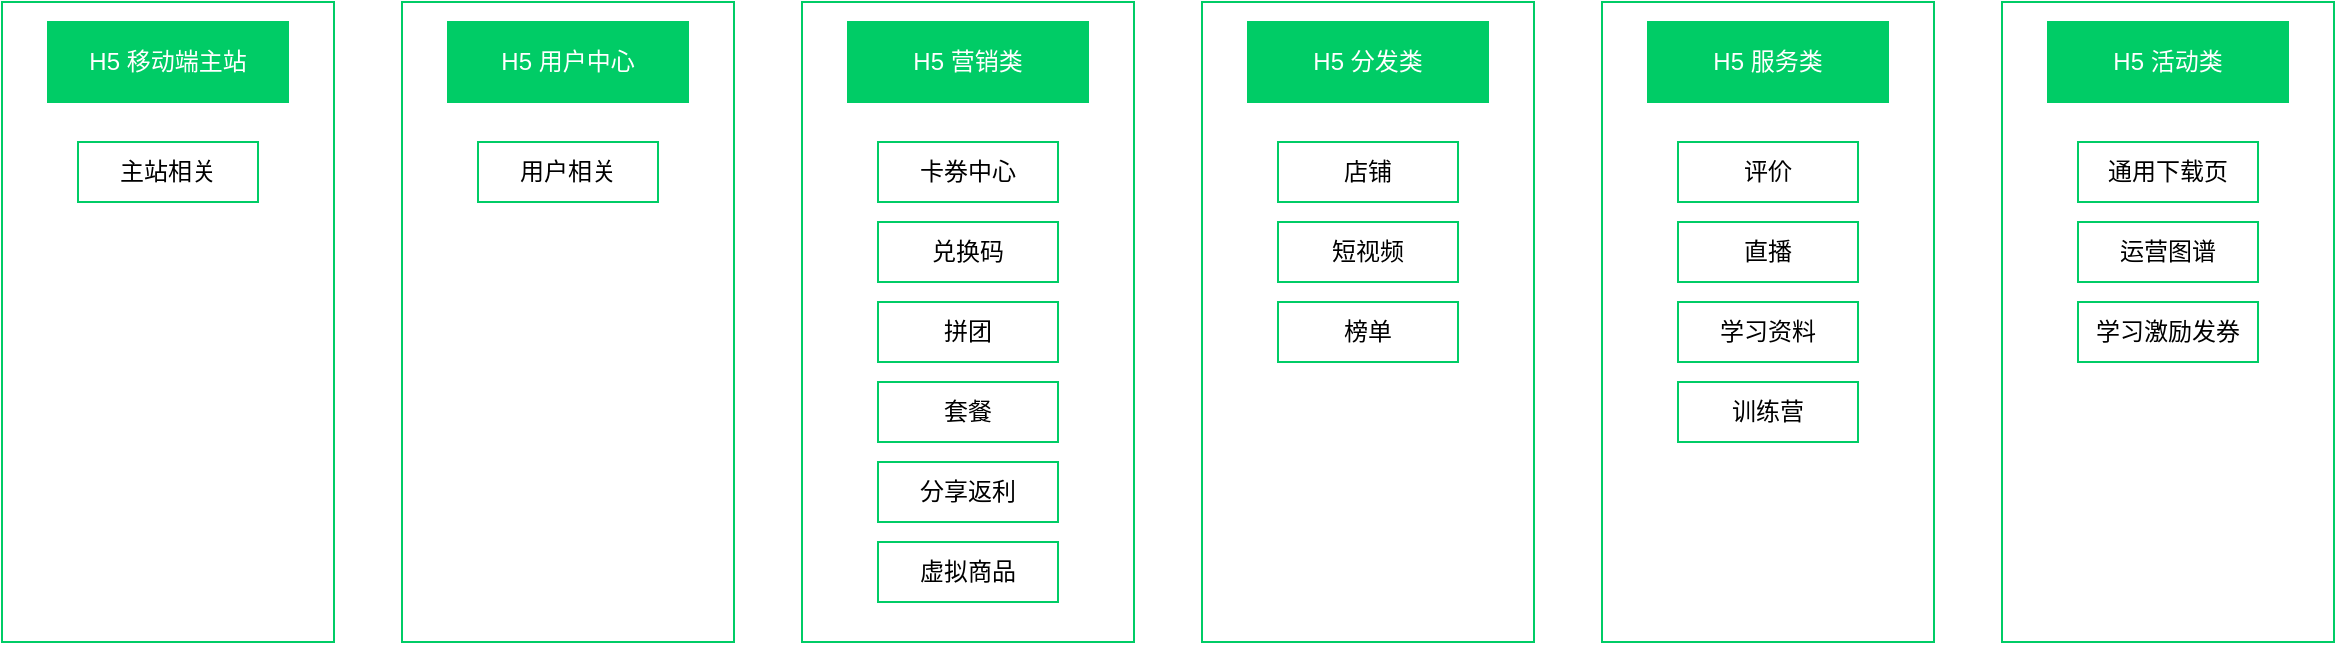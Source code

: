 <mxfile version="13.8.5" type="github">
  <diagram id="gfnUJu7TLGORwSLl_J-d" name="Page-1">
    <mxGraphModel dx="1854" dy="726" grid="1" gridSize="10" guides="1" tooltips="1" connect="1" arrows="1" fold="1" page="1" pageScale="1" pageWidth="827" pageHeight="1169" math="0" shadow="0">
      <root>
        <mxCell id="0" />
        <mxCell id="1" parent="0" />
        <mxCell id="xJqPMLtHzBKI9CbUthfr-11" value="" style="rounded=0;whiteSpace=wrap;html=1;strokeColor=#00CC66;fillColor=#FFFFFF;" parent="1" vertex="1">
          <mxGeometry x="-130" y="190" width="166" height="320" as="geometry" />
        </mxCell>
        <mxCell id="KTYjkmk88nUUxBB73JGT-1" value="&lt;font color=&quot;#ffffff&quot;&gt;H5 移动端主站&lt;/font&gt;" style="rounded=0;whiteSpace=wrap;html=1;strokeColor=#00CC66;fillColor=#00CC66;" parent="1" vertex="1">
          <mxGeometry x="-107" y="200" width="120" height="40" as="geometry" />
        </mxCell>
        <mxCell id="xJqPMLtHzBKI9CbUthfr-13" value="" style="rounded=0;whiteSpace=wrap;html=1;strokeColor=#00CC66;fillColor=#FFFFFF;" parent="1" vertex="1">
          <mxGeometry x="270" y="190" width="166" height="320" as="geometry" />
        </mxCell>
        <mxCell id="xJqPMLtHzBKI9CbUthfr-14" value="&lt;span style=&quot;color: rgb(255 , 255 , 255)&quot;&gt;H5 营销类&lt;/span&gt;" style="rounded=0;whiteSpace=wrap;html=1;strokeColor=#00CC66;fillColor=#00CC66;" parent="1" vertex="1">
          <mxGeometry x="293" y="200" width="120" height="40" as="geometry" />
        </mxCell>
        <mxCell id="xJqPMLtHzBKI9CbUthfr-15" value="卡券中心" style="rounded=0;whiteSpace=wrap;html=1;strokeColor=#00CC66;fillColor=#FFFFFF;" parent="1" vertex="1">
          <mxGeometry x="308" y="260" width="90" height="30" as="geometry" />
        </mxCell>
        <mxCell id="xJqPMLtHzBKI9CbUthfr-16" value="兑换码" style="rounded=0;whiteSpace=wrap;html=1;strokeColor=#00CC66;fillColor=#FFFFFF;" parent="1" vertex="1">
          <mxGeometry x="308" y="300" width="90" height="30" as="geometry" />
        </mxCell>
        <mxCell id="xJqPMLtHzBKI9CbUthfr-17" value="拼团" style="rounded=0;whiteSpace=wrap;html=1;strokeColor=#00CC66;fillColor=#FFFFFF;" parent="1" vertex="1">
          <mxGeometry x="308" y="340" width="90" height="30" as="geometry" />
        </mxCell>
        <mxCell id="xJqPMLtHzBKI9CbUthfr-18" value="套餐" style="rounded=0;whiteSpace=wrap;html=1;strokeColor=#00CC66;fillColor=#FFFFFF;" parent="1" vertex="1">
          <mxGeometry x="308" y="380" width="90" height="30" as="geometry" />
        </mxCell>
        <mxCell id="xJqPMLtHzBKI9CbUthfr-19" value="分享返利" style="rounded=0;whiteSpace=wrap;html=1;strokeColor=#00CC66;fillColor=#FFFFFF;" parent="1" vertex="1">
          <mxGeometry x="308" y="420" width="90" height="30" as="geometry" />
        </mxCell>
        <mxCell id="xJqPMLtHzBKI9CbUthfr-20" value="虚拟商品" style="rounded=0;whiteSpace=wrap;html=1;strokeColor=#00CC66;fillColor=#FFFFFF;" parent="1" vertex="1">
          <mxGeometry x="308" y="460" width="90" height="30" as="geometry" />
        </mxCell>
        <mxCell id="xJqPMLtHzBKI9CbUthfr-28" value="" style="rounded=0;whiteSpace=wrap;html=1;strokeColor=#00CC66;fillColor=#FFFFFF;" parent="1" vertex="1">
          <mxGeometry x="470" y="190" width="166" height="320" as="geometry" />
        </mxCell>
        <mxCell id="xJqPMLtHzBKI9CbUthfr-29" value="&lt;span style=&quot;color: rgb(255 , 255 , 255)&quot;&gt;H5 分发类&lt;/span&gt;" style="rounded=0;whiteSpace=wrap;html=1;strokeColor=#00CC66;fillColor=#00CC66;" parent="1" vertex="1">
          <mxGeometry x="493" y="200" width="120" height="40" as="geometry" />
        </mxCell>
        <mxCell id="xJqPMLtHzBKI9CbUthfr-30" value="店铺" style="rounded=0;whiteSpace=wrap;html=1;strokeColor=#00CC66;fillColor=#FFFFFF;" parent="1" vertex="1">
          <mxGeometry x="508" y="260" width="90" height="30" as="geometry" />
        </mxCell>
        <mxCell id="xJqPMLtHzBKI9CbUthfr-31" value="短视频" style="rounded=0;whiteSpace=wrap;html=1;strokeColor=#00CC66;fillColor=#FFFFFF;" parent="1" vertex="1">
          <mxGeometry x="508" y="300" width="90" height="30" as="geometry" />
        </mxCell>
        <mxCell id="xJqPMLtHzBKI9CbUthfr-32" value="榜单" style="rounded=0;whiteSpace=wrap;html=1;strokeColor=#00CC66;fillColor=#FFFFFF;" parent="1" vertex="1">
          <mxGeometry x="508" y="340" width="90" height="30" as="geometry" />
        </mxCell>
        <mxCell id="xJqPMLtHzBKI9CbUthfr-44" value="" style="rounded=0;whiteSpace=wrap;html=1;strokeColor=#00CC66;fillColor=#FFFFFF;" parent="1" vertex="1">
          <mxGeometry x="670" y="190" width="166" height="320" as="geometry" />
        </mxCell>
        <mxCell id="xJqPMLtHzBKI9CbUthfr-45" value="&lt;span style=&quot;color: rgb(255 , 255 , 255)&quot;&gt;H5 服务类&lt;/span&gt;" style="rounded=0;whiteSpace=wrap;html=1;strokeColor=#00CC66;fillColor=#00CC66;" parent="1" vertex="1">
          <mxGeometry x="693" y="200" width="120" height="40" as="geometry" />
        </mxCell>
        <mxCell id="xJqPMLtHzBKI9CbUthfr-46" value="评价" style="rounded=0;whiteSpace=wrap;html=1;strokeColor=#00CC66;fillColor=#FFFFFF;" parent="1" vertex="1">
          <mxGeometry x="708" y="260" width="90" height="30" as="geometry" />
        </mxCell>
        <mxCell id="xJqPMLtHzBKI9CbUthfr-47" value="直播" style="rounded=0;whiteSpace=wrap;html=1;strokeColor=#00CC66;fillColor=#FFFFFF;" parent="1" vertex="1">
          <mxGeometry x="708" y="300" width="90" height="30" as="geometry" />
        </mxCell>
        <mxCell id="xJqPMLtHzBKI9CbUthfr-48" value="学习资料" style="rounded=0;whiteSpace=wrap;html=1;strokeColor=#00CC66;fillColor=#FFFFFF;" parent="1" vertex="1">
          <mxGeometry x="708" y="340" width="90" height="30" as="geometry" />
        </mxCell>
        <mxCell id="xJqPMLtHzBKI9CbUthfr-49" value="训练营" style="rounded=0;whiteSpace=wrap;html=1;strokeColor=#00CC66;fillColor=#FFFFFF;" parent="1" vertex="1">
          <mxGeometry x="708" y="380" width="90" height="30" as="geometry" />
        </mxCell>
        <mxCell id="xJqPMLtHzBKI9CbUthfr-52" value="" style="rounded=0;whiteSpace=wrap;html=1;strokeColor=#00CC66;fillColor=#FFFFFF;" parent="1" vertex="1">
          <mxGeometry x="70" y="190" width="166" height="320" as="geometry" />
        </mxCell>
        <mxCell id="xJqPMLtHzBKI9CbUthfr-53" value="&lt;span style=&quot;color: rgb(255 , 255 , 255)&quot;&gt;H5 用户中心&lt;/span&gt;" style="rounded=0;whiteSpace=wrap;html=1;strokeColor=#00CC66;fillColor=#00CC66;" parent="1" vertex="1">
          <mxGeometry x="93" y="200" width="120" height="40" as="geometry" />
        </mxCell>
        <mxCell id="xJqPMLtHzBKI9CbUthfr-67" value="" style="rounded=0;whiteSpace=wrap;html=1;strokeColor=#00CC66;fillColor=#FFFFFF;" parent="1" vertex="1">
          <mxGeometry x="870" y="190" width="166" height="320" as="geometry" />
        </mxCell>
        <mxCell id="xJqPMLtHzBKI9CbUthfr-68" value="&lt;span style=&quot;color: rgb(255 , 255 , 255)&quot;&gt;H5 活动类&lt;/span&gt;" style="rounded=0;whiteSpace=wrap;html=1;strokeColor=#00CC66;fillColor=#00CC66;" parent="1" vertex="1">
          <mxGeometry x="893" y="200" width="120" height="40" as="geometry" />
        </mxCell>
        <mxCell id="xJqPMLtHzBKI9CbUthfr-7" value="通用下载页" style="rounded=0;whiteSpace=wrap;html=1;strokeColor=#00CC66;fillColor=#FFFFFF;" parent="1" vertex="1">
          <mxGeometry x="908" y="260" width="90" height="30" as="geometry" />
        </mxCell>
        <mxCell id="xJqPMLtHzBKI9CbUthfr-8" value="运营图谱" style="rounded=0;whiteSpace=wrap;html=1;strokeColor=#00CC66;fillColor=#FFFFFF;" parent="1" vertex="1">
          <mxGeometry x="908" y="300" width="90" height="30" as="geometry" />
        </mxCell>
        <mxCell id="xJqPMLtHzBKI9CbUthfr-85" value="学习激励发券" style="rounded=0;whiteSpace=wrap;html=1;strokeColor=#00CC66;fillColor=#FFFFFF;" parent="1" vertex="1">
          <mxGeometry x="908" y="340" width="90" height="30" as="geometry" />
        </mxCell>
        <mxCell id="rDMkoJnQCEpyukEQ94dN-1" value="用户相关" style="rounded=0;whiteSpace=wrap;html=1;strokeColor=#00CC66;fillColor=#FFFFFF;" vertex="1" parent="1">
          <mxGeometry x="108" y="260" width="90" height="30" as="geometry" />
        </mxCell>
        <mxCell id="rDMkoJnQCEpyukEQ94dN-2" value="主站相关" style="rounded=0;whiteSpace=wrap;html=1;strokeColor=#00CC66;fillColor=#FFFFFF;" vertex="1" parent="1">
          <mxGeometry x="-92" y="260" width="90" height="30" as="geometry" />
        </mxCell>
      </root>
    </mxGraphModel>
  </diagram>
</mxfile>
